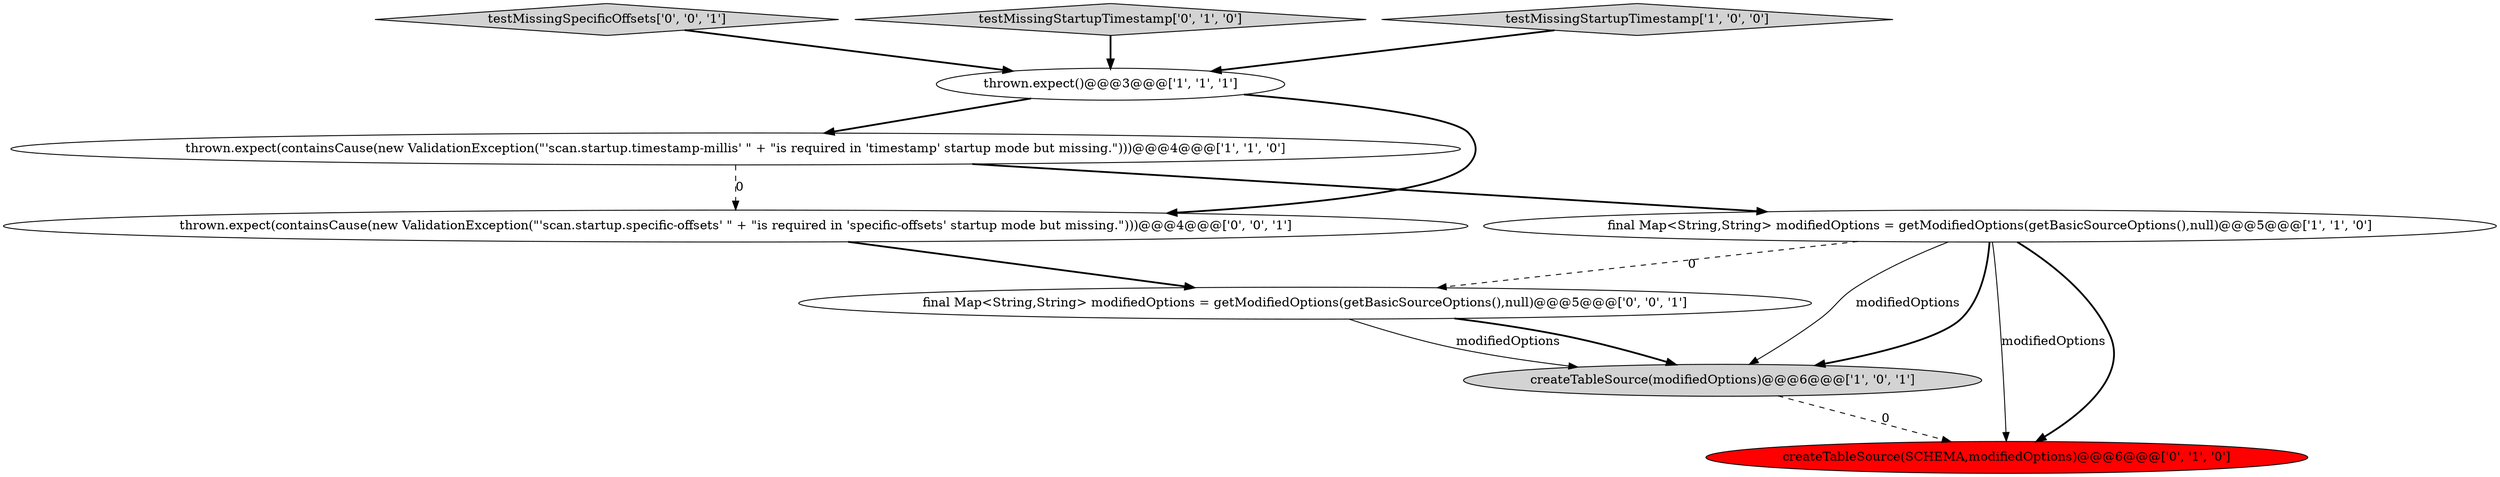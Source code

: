 digraph {
8 [style = filled, label = "testMissingSpecificOffsets['0', '0', '1']", fillcolor = lightgray, shape = diamond image = "AAA0AAABBB3BBB"];
3 [style = filled, label = "thrown.expect(containsCause(new ValidationException(\"'scan.startup.timestamp-millis' \" + \"is required in 'timestamp' startup mode but missing.\")))@@@4@@@['1', '1', '0']", fillcolor = white, shape = ellipse image = "AAA0AAABBB1BBB"];
7 [style = filled, label = "thrown.expect(containsCause(new ValidationException(\"'scan.startup.specific-offsets' \" + \"is required in 'specific-offsets' startup mode but missing.\")))@@@4@@@['0', '0', '1']", fillcolor = white, shape = ellipse image = "AAA0AAABBB3BBB"];
1 [style = filled, label = "thrown.expect()@@@3@@@['1', '1', '1']", fillcolor = white, shape = ellipse image = "AAA0AAABBB1BBB"];
2 [style = filled, label = "createTableSource(modifiedOptions)@@@6@@@['1', '0', '1']", fillcolor = lightgray, shape = ellipse image = "AAA0AAABBB1BBB"];
5 [style = filled, label = "testMissingStartupTimestamp['0', '1', '0']", fillcolor = lightgray, shape = diamond image = "AAA0AAABBB2BBB"];
6 [style = filled, label = "createTableSource(SCHEMA,modifiedOptions)@@@6@@@['0', '1', '0']", fillcolor = red, shape = ellipse image = "AAA1AAABBB2BBB"];
9 [style = filled, label = "final Map<String,String> modifiedOptions = getModifiedOptions(getBasicSourceOptions(),null)@@@5@@@['0', '0', '1']", fillcolor = white, shape = ellipse image = "AAA0AAABBB3BBB"];
4 [style = filled, label = "testMissingStartupTimestamp['1', '0', '0']", fillcolor = lightgray, shape = diamond image = "AAA0AAABBB1BBB"];
0 [style = filled, label = "final Map<String,String> modifiedOptions = getModifiedOptions(getBasicSourceOptions(),null)@@@5@@@['1', '1', '0']", fillcolor = white, shape = ellipse image = "AAA0AAABBB1BBB"];
1->3 [style = bold, label=""];
7->9 [style = bold, label=""];
8->1 [style = bold, label=""];
5->1 [style = bold, label=""];
0->6 [style = solid, label="modifiedOptions"];
4->1 [style = bold, label=""];
9->2 [style = solid, label="modifiedOptions"];
0->9 [style = dashed, label="0"];
0->2 [style = solid, label="modifiedOptions"];
0->6 [style = bold, label=""];
1->7 [style = bold, label=""];
9->2 [style = bold, label=""];
3->7 [style = dashed, label="0"];
3->0 [style = bold, label=""];
0->2 [style = bold, label=""];
2->6 [style = dashed, label="0"];
}
